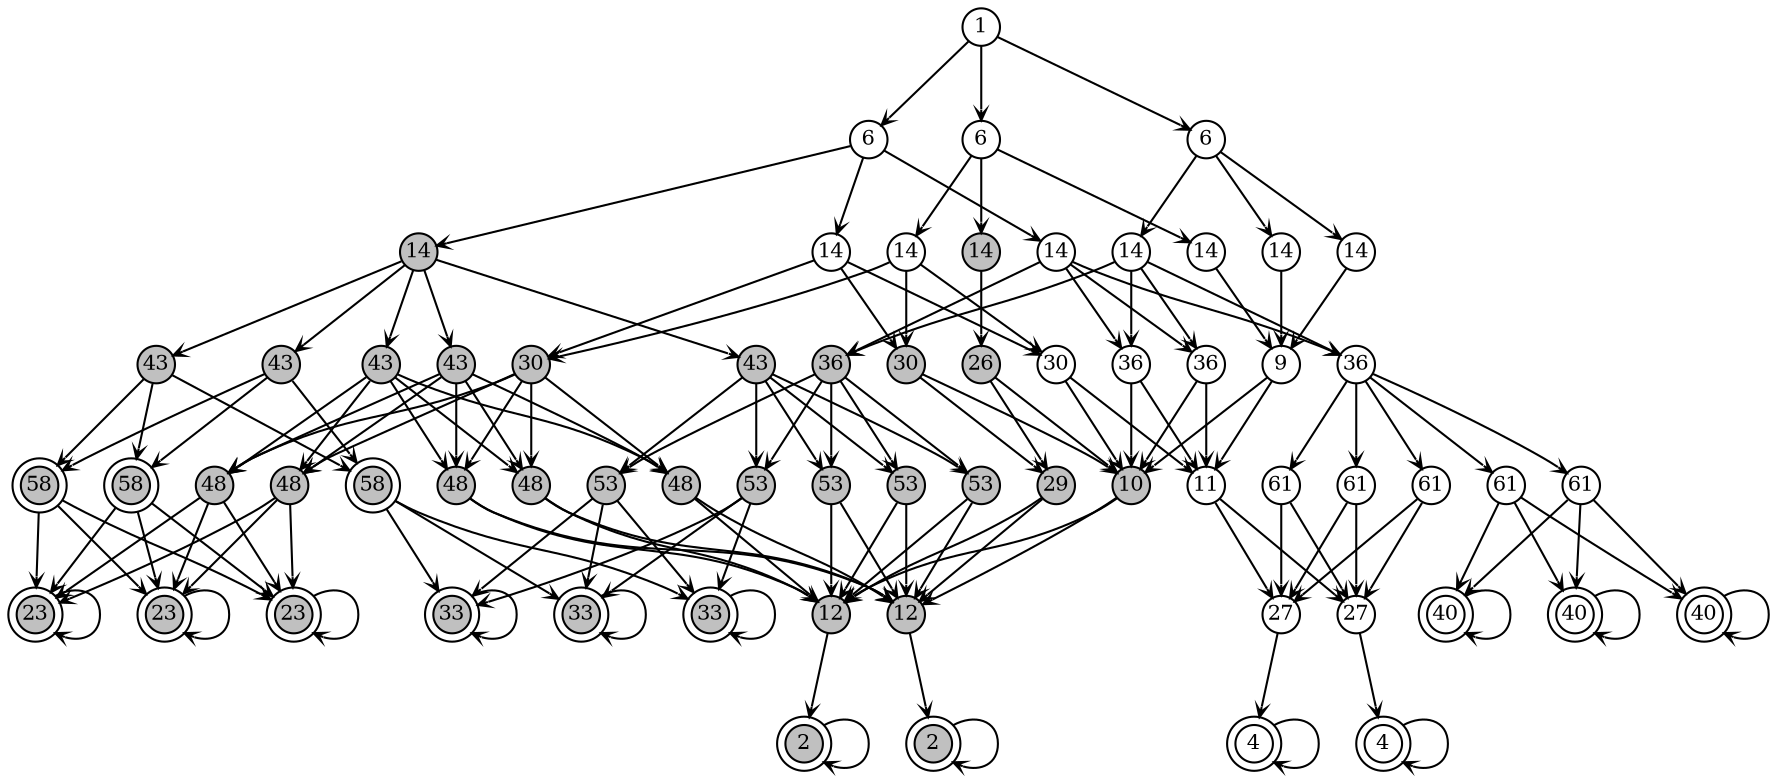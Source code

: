 digraph G {
  node [shape=circle,width=.25,height=.25,fixedsize=true,fontsize=10];
  edge [arrowhead="vee",arrowsize=.5];
  s0 [label="1"];
  s1 [label="6"];
  s2 [label="6"];
  s3 [label="6"];
  s4 [label="14", style=filled, fillcolor=gray];
  s5 [label="14"];
  s6 [label="14"];
  s7 [label="14", style=filled, fillcolor=gray];
  s8 [label="14"];
  s9 [label="14"];
  s10 [label="14"];
  s11 [label="14"];
  s12 [label="14"];
  s13 [label="43", style=filled, fillcolor=gray];
  s14 [label="43", style=filled, fillcolor=gray];
  s15 [label="43", style=filled, fillcolor=gray];
  s16 [label="43", style=filled, fillcolor=gray];
  s17 [label="30", style=filled, fillcolor=gray];
  s18 [label="43", style=filled, fillcolor=gray];
  s19 [label="36", style=filled, fillcolor=gray];
  s20 [label="30", style=filled, fillcolor=gray];
  s21 [label="26", style=filled, fillcolor=gray];
  s22 [label="30"];
  s23 [label="36"];
  s24 [label="36"];
  s25 [label="9"];
  s26 [label="36"];
  s27 [label="58", peripheries=2, style=filled, fillcolor=gray];
  s28 [label="58", peripheries=2, style=filled, fillcolor=gray];
  s29 [label="48", style=filled, fillcolor=gray];
  s30 [label="48", style=filled, fillcolor=gray];
  s31 [label="58", peripheries=2, style=filled, fillcolor=gray];
  s32 [label="53", style=filled, fillcolor=gray];
  s33 [label="53", style=filled, fillcolor=gray];
  s34 [label="48", style=filled, fillcolor=gray];
  s35 [label="48", style=filled, fillcolor=gray];
  s36 [label="48", style=filled, fillcolor=gray];
  s37 [label="53", style=filled, fillcolor=gray];
  s38 [label="53", style=filled, fillcolor=gray];
  s39 [label="53", style=filled, fillcolor=gray];
  s40 [label="29", style=filled, fillcolor=gray];
  s41 [label="10", style=filled, fillcolor=gray];
  s42 [label="61"];
  s43 [label="61"];
  s44 [label="11"];
  s45 [label="61"];
  s46 [label="61"];
  s47 [label="61"];
  s48 [label="23", peripheries=2, style=filled, fillcolor=gray];
  s49 [label="23", peripheries=2, style=filled, fillcolor=gray];
  s50 [label="23", peripheries=2, style=filled, fillcolor=gray];
  s51 [label="33", peripheries=2, style=filled, fillcolor=gray];
  s52 [label="33", peripheries=2, style=filled, fillcolor=gray];
  s53 [label="33", peripheries=2, style=filled, fillcolor=gray];
  s54 [label="12", style=filled, fillcolor=gray];
  s55 [label="12", style=filled, fillcolor=gray];
  s56 [label="40", peripheries=2];
  s57 [label="40", peripheries=2];
  s58 [label="40", peripheries=2];
  s59 [label="27"];
  s60 [label="27"];
  s61 [label="2", peripheries=2, style=filled, fillcolor=gray];
  s62 [label="2", peripheries=2, style=filled, fillcolor=gray];
  s63 [label="4", peripheries=2];
  s64 [label="4", peripheries=2];
  s0 -> s1 [color="black"];
  s0 -> s2 [color="black"];
  s0 -> s3 [color="black"];
  s1 -> s4 [color="black"];
  s1 -> s5 [color="black"];
  s1 -> s8 [color="black"];
  s2 -> s6 [color="black"];
  s2 -> s7 [color="black"];
  s2 -> s10 [color="black"];
  s3 -> s9 [color="black"];
  s3 -> s11 [color="black"];
  s3 -> s12 [color="black"];
  s4 -> s13 [color="black"];
  s4 -> s14 [color="black"];
  s4 -> s15 [color="black"];
  s4 -> s16 [color="black"];
  s4 -> s18 [color="black"];
  s5 -> s17 [color="black"];
  s5 -> s20 [color="black"];
  s5 -> s22 [color="black"];
  s6 -> s17 [color="black"];
  s6 -> s20 [color="black"];
  s6 -> s22 [color="black"];
  s7 -> s21 [color="black"];
  s8 -> s19 [color="black"];
  s8 -> s23 [color="black"];
  s8 -> s24 [color="black"];
  s8 -> s26 [color="black"];
  s9 -> s19 [color="black"];
  s9 -> s23 [color="black"];
  s9 -> s24 [color="black"];
  s9 -> s26 [color="black"];
  s10 -> s25 [color="black"];
  s11 -> s25 [color="black"];
  s12 -> s25 [color="black"];
  s13 -> s27 [color="black"];
  s13 -> s28 [color="black"];
  s13 -> s31 [color="black"];
  s14 -> s27 [color="black"];
  s14 -> s28 [color="black"];
  s14 -> s31 [color="black"];
  s15 -> s29 [color="black"];
  s15 -> s30 [color="black"];
  s15 -> s34 [color="black"];
  s15 -> s35 [color="black"];
  s15 -> s36 [color="black"];
  s16 -> s29 [color="black"];
  s16 -> s30 [color="black"];
  s16 -> s34 [color="black"];
  s16 -> s35 [color="black"];
  s16 -> s36 [color="black"];
  s17 -> s29 [color="black"];
  s17 -> s30 [color="black"];
  s17 -> s34 [color="black"];
  s17 -> s35 [color="black"];
  s17 -> s36 [color="black"];
  s18 -> s32 [color="black"];
  s18 -> s33 [color="black"];
  s18 -> s37 [color="black"];
  s18 -> s38 [color="black"];
  s18 -> s39 [color="black"];
  s19 -> s32 [color="black"];
  s19 -> s33 [color="black"];
  s19 -> s37 [color="black"];
  s19 -> s38 [color="black"];
  s19 -> s39 [color="black"];
  s20 -> s40 [color="black"];
  s20 -> s41 [color="black"];
  s21 -> s40 [color="black"];
  s21 -> s41 [color="black"];
  s22 -> s41 [color="black"];
  s22 -> s44 [color="black"];
  s23 -> s41 [color="black"];
  s23 -> s44 [color="black"];
  s24 -> s41 [color="black"];
  s24 -> s44 [color="black"];
  s25 -> s41 [color="black"];
  s25 -> s44 [color="black"];
  s26 -> s42 [color="black"];
  s26 -> s43 [color="black"];
  s26 -> s45 [color="black"];
  s26 -> s46 [color="black"];
  s26 -> s47 [color="black"];
  s27 -> s48 [color="black"];
  s27 -> s49 [color="black"];
  s27 -> s50 [color="black"];
  s28 -> s48 [color="black"];
  s28 -> s49 [color="black"];
  s28 -> s50 [color="black"];
  s29 -> s48 [color="black"];
  s29 -> s49 [color="black"];
  s29 -> s50 [color="black"];
  s30 -> s48 [color="black"];
  s30 -> s49 [color="black"];
  s30 -> s50 [color="black"];
  s31 -> s51 [color="black"];
  s31 -> s52 [color="black"];
  s31 -> s53 [color="black"];
  s32 -> s51 [color="black"];
  s32 -> s52 [color="black"];
  s32 -> s53 [color="black"];
  s33 -> s51 [color="black"];
  s33 -> s52 [color="black"];
  s33 -> s53 [color="black"];
  s34 -> s54 [color="black"];
  s34 -> s55 [color="black"];
  s35 -> s54 [color="black"];
  s35 -> s55 [color="black"];
  s36 -> s54 [color="black"];
  s36 -> s55 [color="black"];
  s37 -> s54 [color="black"];
  s37 -> s55 [color="black"];
  s38 -> s54 [color="black"];
  s38 -> s55 [color="black"];
  s39 -> s54 [color="black"];
  s39 -> s55 [color="black"];
  s40 -> s54 [color="black"];
  s40 -> s55 [color="black"];
  s41 -> s54 [color="black"];
  s41 -> s55 [color="black"];
  s42 -> s56 [color="black"];
  s42 -> s57 [color="black"];
  s42 -> s58 [color="black"];
  s43 -> s56 [color="black"];
  s43 -> s57 [color="black"];
  s43 -> s58 [color="black"];
  s44 -> s59 [color="black"];
  s44 -> s60 [color="black"];
  s45 -> s59 [color="black"];
  s45 -> s60 [color="black"];
  s46 -> s59 [color="black"];
  s46 -> s60 [color="black"];
  s47 -> s59 [color="black"];
  s47 -> s60 [color="black"];
  s48 -> s48 [color="black"];
  s49 -> s49 [color="black"];
  s50 -> s50 [color="black"];
  s51 -> s51 [color="black"];
  s52 -> s52 [color="black"];
  s53 -> s53 [color="black"];
  s54 -> s61 [color="black"];
  s55 -> s62 [color="black"];
  s56 -> s56 [color="black"];
  s57 -> s57 [color="black"];
  s58 -> s58 [color="black"];
  s59 -> s63 [color="black"];
  s60 -> s64 [color="black"];
  s61 -> s61 [color="black"];
  s62 -> s62 [color="black"];
  s63 -> s63 [color="black"];
  s64 -> s64 [color="black"];
}


